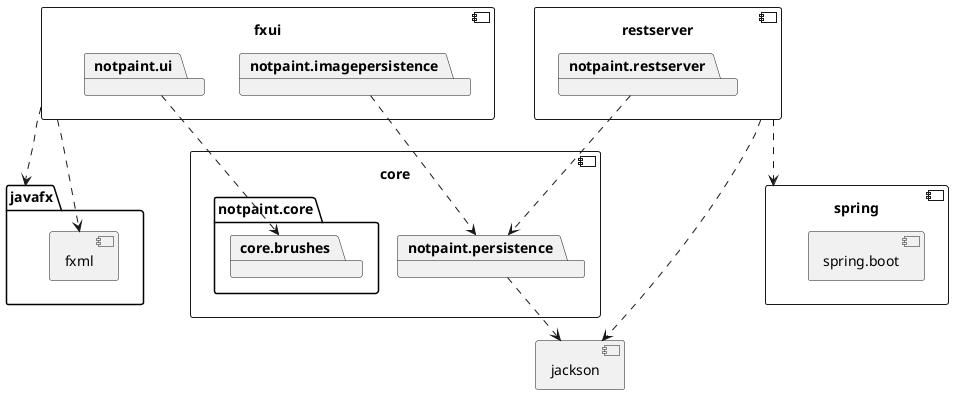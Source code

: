 @startuml notpaint
  component "core" {
    package "notpaint.core"{
        package "core.brushes"
    }
    package "notpaint.persistence"
}

component fxui{
        package "notpaint.ui"  
        package "notpaint.imagepersistence"
}


component "restserver" {
  package "notpaint.restserver"
}

package "javafx" {
    [fxml]
}

component "spring" {
    [spring.boot]
}

notpaint.persistence ..> [jackson]

restserver ..> spring
restserver ..> jackson

fxui ..> javafx
fxui ..> fxml

notpaint.imagepersistence ..> notpaint.persistence
notpaint.ui ..> core.brushes

notpaint.restserver ..> notpaint.persistence

@enduml
